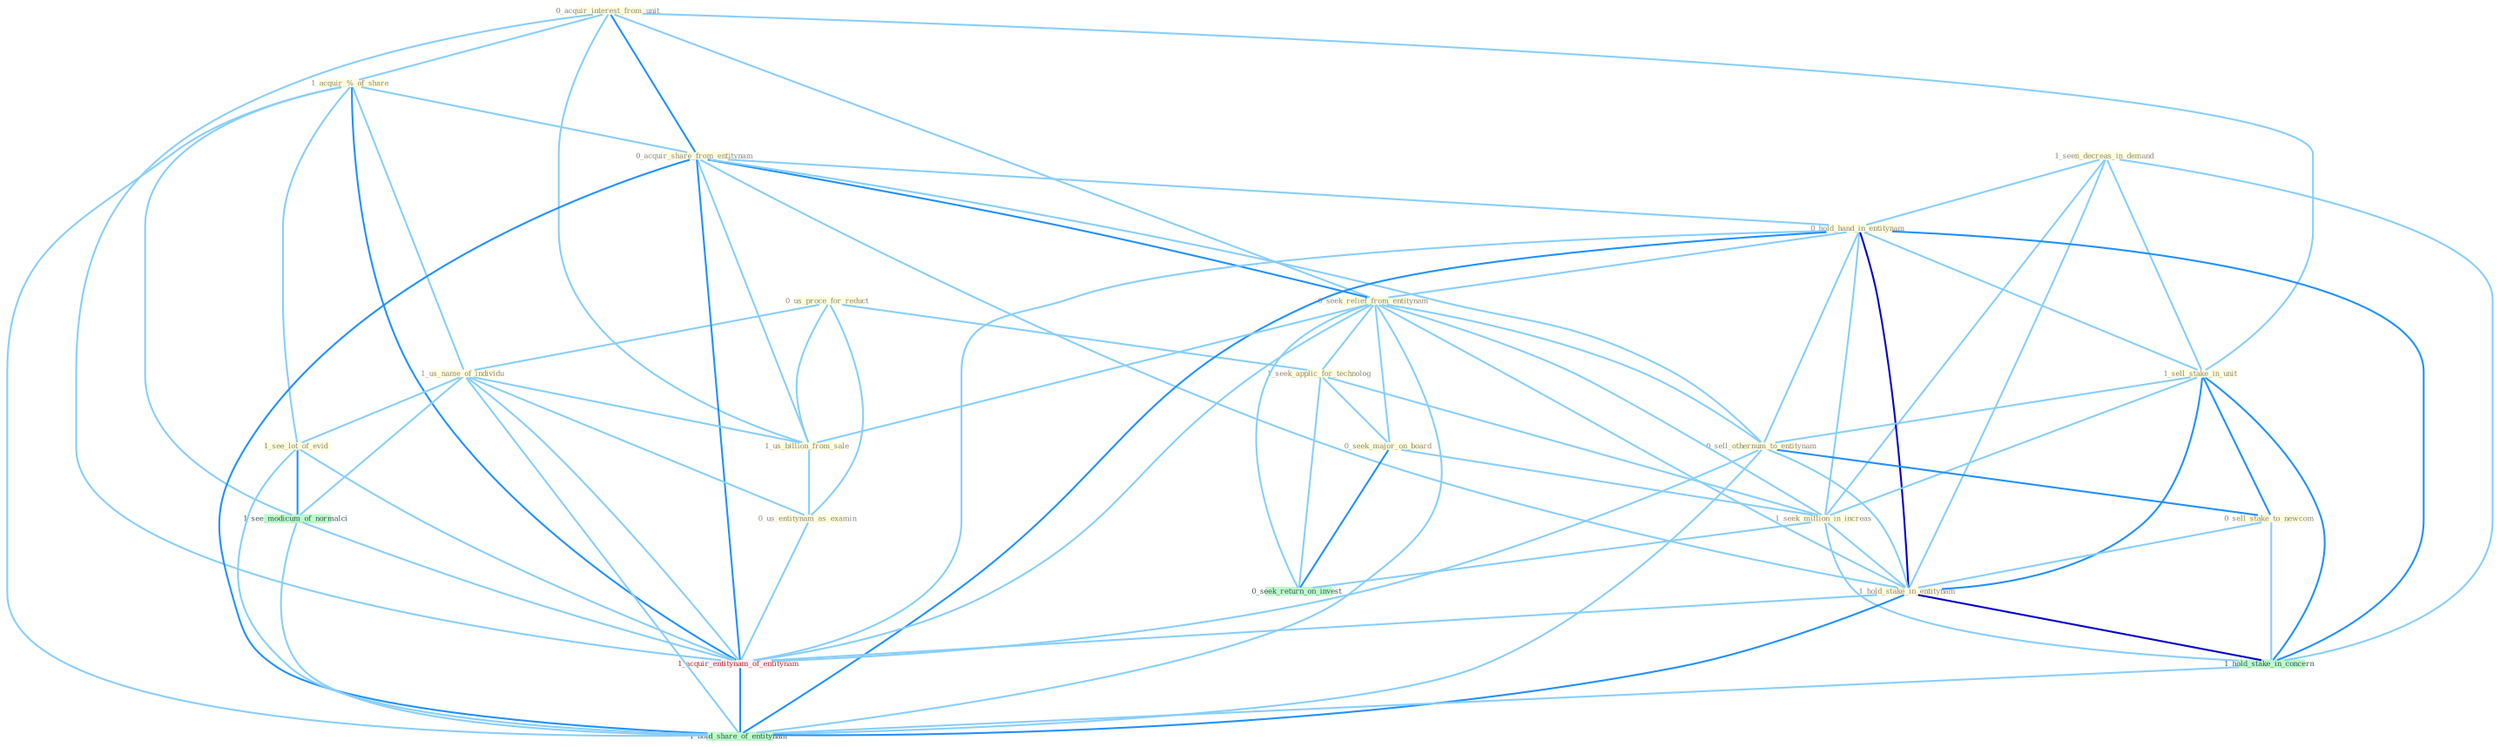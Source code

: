 Graph G{ 
    node
    [shape=polygon,style=filled,width=.5,height=.06,color="#BDFCC9",fixedsize=true,fontsize=4,
    fontcolor="#2f4f4f"];
    {node
    [color="#ffffe0", fontcolor="#8b7d6b"] "0_acquir_interest_from_unit " "1_acquir_%_of_share " "0_us_proce_for_reduct " "1_seen_decreas_in_demand " "0_acquir_share_from_entitynam " "0_hold_hand_in_entitynam " "0_seek_relief_from_entitynam " "1_us_name_of_individu " "1_see_lot_of_evid " "1_seek_applic_for_technolog " "1_us_billion_from_sale " "0_seek_major_on_board " "1_sell_stake_in_unit " "1_seek_million_in_increas " "0_sell_othernum_to_entitynam " "0_us_entitynam_as_examin " "0_sell_stake_to_newcom " "1_hold_stake_in_entitynam "}
{node [color="#fff0f5", fontcolor="#b22222"] "1_acquir_entitynam_of_entitynam "}
edge [color="#B0E2FF"];

	"0_acquir_interest_from_unit " -- "1_acquir_%_of_share " [w="1", color="#87cefa" ];
	"0_acquir_interest_from_unit " -- "0_acquir_share_from_entitynam " [w="2", color="#1e90ff" , len=0.8];
	"0_acquir_interest_from_unit " -- "0_seek_relief_from_entitynam " [w="1", color="#87cefa" ];
	"0_acquir_interest_from_unit " -- "1_us_billion_from_sale " [w="1", color="#87cefa" ];
	"0_acquir_interest_from_unit " -- "1_sell_stake_in_unit " [w="1", color="#87cefa" ];
	"0_acquir_interest_from_unit " -- "1_acquir_entitynam_of_entitynam " [w="1", color="#87cefa" ];
	"1_acquir_%_of_share " -- "0_acquir_share_from_entitynam " [w="1", color="#87cefa" ];
	"1_acquir_%_of_share " -- "1_us_name_of_individu " [w="1", color="#87cefa" ];
	"1_acquir_%_of_share " -- "1_see_lot_of_evid " [w="1", color="#87cefa" ];
	"1_acquir_%_of_share " -- "1_see_modicum_of_normalci " [w="1", color="#87cefa" ];
	"1_acquir_%_of_share " -- "1_acquir_entitynam_of_entitynam " [w="2", color="#1e90ff" , len=0.8];
	"1_acquir_%_of_share " -- "1_hold_share_of_entitynam " [w="1", color="#87cefa" ];
	"0_us_proce_for_reduct " -- "1_us_name_of_individu " [w="1", color="#87cefa" ];
	"0_us_proce_for_reduct " -- "1_seek_applic_for_technolog " [w="1", color="#87cefa" ];
	"0_us_proce_for_reduct " -- "1_us_billion_from_sale " [w="1", color="#87cefa" ];
	"0_us_proce_for_reduct " -- "0_us_entitynam_as_examin " [w="1", color="#87cefa" ];
	"1_seen_decreas_in_demand " -- "0_hold_hand_in_entitynam " [w="1", color="#87cefa" ];
	"1_seen_decreas_in_demand " -- "1_sell_stake_in_unit " [w="1", color="#87cefa" ];
	"1_seen_decreas_in_demand " -- "1_seek_million_in_increas " [w="1", color="#87cefa" ];
	"1_seen_decreas_in_demand " -- "1_hold_stake_in_entitynam " [w="1", color="#87cefa" ];
	"1_seen_decreas_in_demand " -- "1_hold_stake_in_concern " [w="1", color="#87cefa" ];
	"0_acquir_share_from_entitynam " -- "0_hold_hand_in_entitynam " [w="1", color="#87cefa" ];
	"0_acquir_share_from_entitynam " -- "0_seek_relief_from_entitynam " [w="2", color="#1e90ff" , len=0.8];
	"0_acquir_share_from_entitynam " -- "1_us_billion_from_sale " [w="1", color="#87cefa" ];
	"0_acquir_share_from_entitynam " -- "0_sell_othernum_to_entitynam " [w="1", color="#87cefa" ];
	"0_acquir_share_from_entitynam " -- "1_hold_stake_in_entitynam " [w="1", color="#87cefa" ];
	"0_acquir_share_from_entitynam " -- "1_acquir_entitynam_of_entitynam " [w="2", color="#1e90ff" , len=0.8];
	"0_acquir_share_from_entitynam " -- "1_hold_share_of_entitynam " [w="2", color="#1e90ff" , len=0.8];
	"0_hold_hand_in_entitynam " -- "0_seek_relief_from_entitynam " [w="1", color="#87cefa" ];
	"0_hold_hand_in_entitynam " -- "1_sell_stake_in_unit " [w="1", color="#87cefa" ];
	"0_hold_hand_in_entitynam " -- "1_seek_million_in_increas " [w="1", color="#87cefa" ];
	"0_hold_hand_in_entitynam " -- "0_sell_othernum_to_entitynam " [w="1", color="#87cefa" ];
	"0_hold_hand_in_entitynam " -- "1_hold_stake_in_entitynam " [w="3", color="#0000cd" , len=0.6];
	"0_hold_hand_in_entitynam " -- "1_hold_stake_in_concern " [w="2", color="#1e90ff" , len=0.8];
	"0_hold_hand_in_entitynam " -- "1_acquir_entitynam_of_entitynam " [w="1", color="#87cefa" ];
	"0_hold_hand_in_entitynam " -- "1_hold_share_of_entitynam " [w="2", color="#1e90ff" , len=0.8];
	"0_seek_relief_from_entitynam " -- "1_seek_applic_for_technolog " [w="1", color="#87cefa" ];
	"0_seek_relief_from_entitynam " -- "1_us_billion_from_sale " [w="1", color="#87cefa" ];
	"0_seek_relief_from_entitynam " -- "0_seek_major_on_board " [w="1", color="#87cefa" ];
	"0_seek_relief_from_entitynam " -- "1_seek_million_in_increas " [w="1", color="#87cefa" ];
	"0_seek_relief_from_entitynam " -- "0_sell_othernum_to_entitynam " [w="1", color="#87cefa" ];
	"0_seek_relief_from_entitynam " -- "1_hold_stake_in_entitynam " [w="1", color="#87cefa" ];
	"0_seek_relief_from_entitynam " -- "0_seek_return_on_invest " [w="1", color="#87cefa" ];
	"0_seek_relief_from_entitynam " -- "1_acquir_entitynam_of_entitynam " [w="1", color="#87cefa" ];
	"0_seek_relief_from_entitynam " -- "1_hold_share_of_entitynam " [w="1", color="#87cefa" ];
	"1_us_name_of_individu " -- "1_see_lot_of_evid " [w="1", color="#87cefa" ];
	"1_us_name_of_individu " -- "1_us_billion_from_sale " [w="1", color="#87cefa" ];
	"1_us_name_of_individu " -- "0_us_entitynam_as_examin " [w="1", color="#87cefa" ];
	"1_us_name_of_individu " -- "1_see_modicum_of_normalci " [w="1", color="#87cefa" ];
	"1_us_name_of_individu " -- "1_acquir_entitynam_of_entitynam " [w="1", color="#87cefa" ];
	"1_us_name_of_individu " -- "1_hold_share_of_entitynam " [w="1", color="#87cefa" ];
	"1_see_lot_of_evid " -- "1_see_modicum_of_normalci " [w="2", color="#1e90ff" , len=0.8];
	"1_see_lot_of_evid " -- "1_acquir_entitynam_of_entitynam " [w="1", color="#87cefa" ];
	"1_see_lot_of_evid " -- "1_hold_share_of_entitynam " [w="1", color="#87cefa" ];
	"1_seek_applic_for_technolog " -- "0_seek_major_on_board " [w="1", color="#87cefa" ];
	"1_seek_applic_for_technolog " -- "1_seek_million_in_increas " [w="1", color="#87cefa" ];
	"1_seek_applic_for_technolog " -- "0_seek_return_on_invest " [w="1", color="#87cefa" ];
	"1_us_billion_from_sale " -- "0_us_entitynam_as_examin " [w="1", color="#87cefa" ];
	"0_seek_major_on_board " -- "1_seek_million_in_increas " [w="1", color="#87cefa" ];
	"0_seek_major_on_board " -- "0_seek_return_on_invest " [w="2", color="#1e90ff" , len=0.8];
	"1_sell_stake_in_unit " -- "1_seek_million_in_increas " [w="1", color="#87cefa" ];
	"1_sell_stake_in_unit " -- "0_sell_othernum_to_entitynam " [w="1", color="#87cefa" ];
	"1_sell_stake_in_unit " -- "0_sell_stake_to_newcom " [w="2", color="#1e90ff" , len=0.8];
	"1_sell_stake_in_unit " -- "1_hold_stake_in_entitynam " [w="2", color="#1e90ff" , len=0.8];
	"1_sell_stake_in_unit " -- "1_hold_stake_in_concern " [w="2", color="#1e90ff" , len=0.8];
	"1_seek_million_in_increas " -- "1_hold_stake_in_entitynam " [w="1", color="#87cefa" ];
	"1_seek_million_in_increas " -- "1_hold_stake_in_concern " [w="1", color="#87cefa" ];
	"1_seek_million_in_increas " -- "0_seek_return_on_invest " [w="1", color="#87cefa" ];
	"0_sell_othernum_to_entitynam " -- "0_sell_stake_to_newcom " [w="2", color="#1e90ff" , len=0.8];
	"0_sell_othernum_to_entitynam " -- "1_hold_stake_in_entitynam " [w="1", color="#87cefa" ];
	"0_sell_othernum_to_entitynam " -- "1_acquir_entitynam_of_entitynam " [w="1", color="#87cefa" ];
	"0_sell_othernum_to_entitynam " -- "1_hold_share_of_entitynam " [w="1", color="#87cefa" ];
	"0_us_entitynam_as_examin " -- "1_acquir_entitynam_of_entitynam " [w="1", color="#87cefa" ];
	"0_sell_stake_to_newcom " -- "1_hold_stake_in_entitynam " [w="1", color="#87cefa" ];
	"0_sell_stake_to_newcom " -- "1_hold_stake_in_concern " [w="1", color="#87cefa" ];
	"1_hold_stake_in_entitynam " -- "1_hold_stake_in_concern " [w="3", color="#0000cd" , len=0.6];
	"1_hold_stake_in_entitynam " -- "1_acquir_entitynam_of_entitynam " [w="1", color="#87cefa" ];
	"1_hold_stake_in_entitynam " -- "1_hold_share_of_entitynam " [w="2", color="#1e90ff" , len=0.8];
	"1_hold_stake_in_concern " -- "1_hold_share_of_entitynam " [w="1", color="#87cefa" ];
	"1_see_modicum_of_normalci " -- "1_acquir_entitynam_of_entitynam " [w="1", color="#87cefa" ];
	"1_see_modicum_of_normalci " -- "1_hold_share_of_entitynam " [w="1", color="#87cefa" ];
	"1_acquir_entitynam_of_entitynam " -- "1_hold_share_of_entitynam " [w="2", color="#1e90ff" , len=0.8];
}